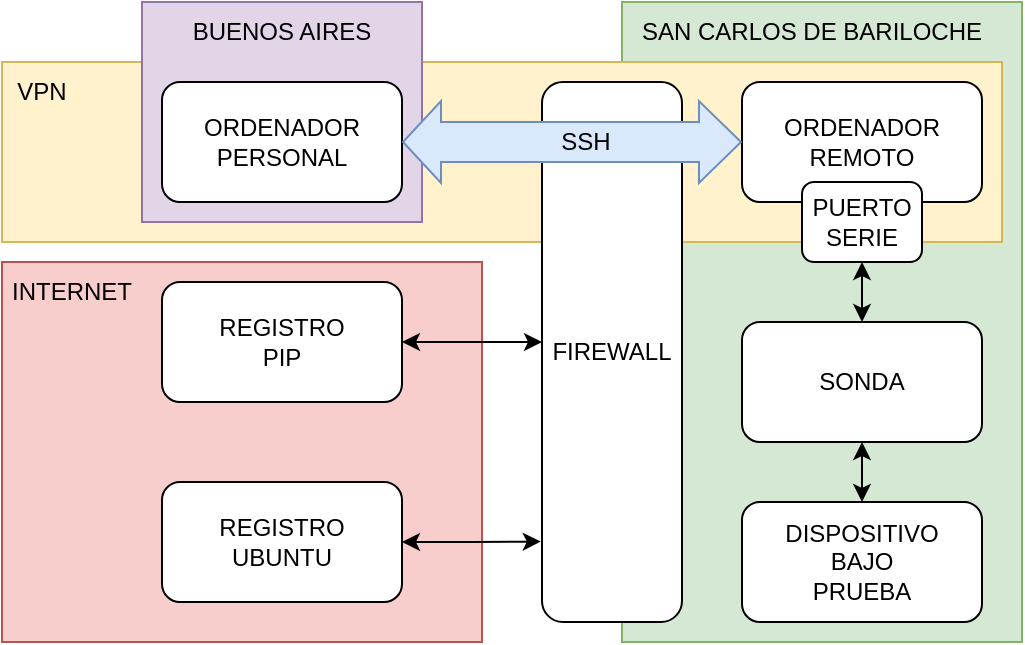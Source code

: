 <mxfile version="18.0.1" type="device"><diagram id="ax5S6VlDBd1XwIk1xEhJ" name="Page-1"><mxGraphModel dx="868" dy="429" grid="1" gridSize="10" guides="1" tooltips="1" connect="1" arrows="1" fold="1" page="1" pageScale="1" pageWidth="1169" pageHeight="827" math="0" shadow="0"><root><mxCell id="0"/><mxCell id="1" parent="0"/><mxCell id="ip2NA2uZZuKjZMIJIXQy-27" value="" style="rounded=0;whiteSpace=wrap;html=1;strokeColor=#b85450;fillColor=#f8cecc;" vertex="1" parent="1"><mxGeometry x="90" y="190" width="240" height="190" as="geometry"/></mxCell><mxCell id="ip2NA2uZZuKjZMIJIXQy-12" value="" style="rounded=0;whiteSpace=wrap;html=1;fillColor=#d5e8d4;strokeColor=#82b366;" vertex="1" parent="1"><mxGeometry x="400" y="60" width="200" height="320" as="geometry"/></mxCell><mxCell id="ip2NA2uZZuKjZMIJIXQy-16" value="" style="rounded=0;whiteSpace=wrap;html=1;fillColor=#fff2cc;strokeColor=#d6b656;" vertex="1" parent="1"><mxGeometry x="90" y="90" width="500" height="90" as="geometry"/></mxCell><mxCell id="ip2NA2uZZuKjZMIJIXQy-18" value="" style="rounded=0;whiteSpace=wrap;html=1;fillColor=#e1d5e7;strokeColor=#9673a6;" vertex="1" parent="1"><mxGeometry x="160" y="60" width="140" height="110" as="geometry"/></mxCell><mxCell id="ip2NA2uZZuKjZMIJIXQy-1" value="&lt;div&gt;ORDENADOR&lt;/div&gt;&lt;div&gt;PERSONAL&lt;/div&gt;" style="rounded=1;whiteSpace=wrap;html=1;" vertex="1" parent="1"><mxGeometry x="170" y="100" width="120" height="60" as="geometry"/></mxCell><mxCell id="ip2NA2uZZuKjZMIJIXQy-2" value="&lt;div&gt;ORDENADOR&lt;/div&gt;&lt;div&gt;REMOTO&lt;br&gt;&lt;/div&gt;" style="rounded=1;whiteSpace=wrap;html=1;" vertex="1" parent="1"><mxGeometry x="460" y="100" width="120" height="60" as="geometry"/></mxCell><mxCell id="ip2NA2uZZuKjZMIJIXQy-14" style="edgeStyle=orthogonalEdgeStyle;rounded=0;orthogonalLoop=1;jettySize=auto;html=1;exitX=0.5;exitY=1;exitDx=0;exitDy=0;entryX=0.5;entryY=0;entryDx=0;entryDy=0;startArrow=classic;startFill=1;" edge="1" parent="1" source="ip2NA2uZZuKjZMIJIXQy-3" target="ip2NA2uZZuKjZMIJIXQy-5"><mxGeometry relative="1" as="geometry"/></mxCell><mxCell id="ip2NA2uZZuKjZMIJIXQy-3" value="SONDA" style="rounded=1;whiteSpace=wrap;html=1;" vertex="1" parent="1"><mxGeometry x="460" y="220" width="120" height="60" as="geometry"/></mxCell><mxCell id="ip2NA2uZZuKjZMIJIXQy-13" style="edgeStyle=orthogonalEdgeStyle;rounded=0;orthogonalLoop=1;jettySize=auto;html=1;exitX=0.5;exitY=1;exitDx=0;exitDy=0;startArrow=classic;startFill=1;" edge="1" parent="1" source="ip2NA2uZZuKjZMIJIXQy-4" target="ip2NA2uZZuKjZMIJIXQy-3"><mxGeometry relative="1" as="geometry"/></mxCell><mxCell id="ip2NA2uZZuKjZMIJIXQy-4" value="&lt;div&gt;PUERTO&lt;/div&gt;&lt;div&gt;SERIE&lt;br&gt;&lt;/div&gt;" style="rounded=1;whiteSpace=wrap;html=1;" vertex="1" parent="1"><mxGeometry x="490" y="150" width="60" height="40" as="geometry"/></mxCell><mxCell id="ip2NA2uZZuKjZMIJIXQy-5" value="&lt;div&gt;DISPOSITIVO&lt;/div&gt;&lt;div&gt;BAJO&lt;/div&gt;&lt;div&gt;PRUEBA&lt;br&gt;&lt;/div&gt;" style="rounded=1;whiteSpace=wrap;html=1;" vertex="1" parent="1"><mxGeometry x="460" y="310" width="120" height="60" as="geometry"/></mxCell><mxCell id="ip2NA2uZZuKjZMIJIXQy-20" style="edgeStyle=orthogonalEdgeStyle;rounded=0;orthogonalLoop=1;jettySize=auto;html=1;exitX=1;exitY=0.5;exitDx=0;exitDy=0;startArrow=classic;startFill=1;" edge="1" parent="1" source="ip2NA2uZZuKjZMIJIXQy-6"><mxGeometry relative="1" as="geometry"><mxPoint x="360" y="230" as="targetPoint"/></mxGeometry></mxCell><mxCell id="ip2NA2uZZuKjZMIJIXQy-6" value="&lt;div&gt;REGISTRO&lt;/div&gt;&lt;div&gt;PIP&lt;br&gt;&lt;/div&gt;" style="rounded=1;whiteSpace=wrap;html=1;" vertex="1" parent="1"><mxGeometry x="170" y="200" width="120" height="60" as="geometry"/></mxCell><mxCell id="ip2NA2uZZuKjZMIJIXQy-21" style="edgeStyle=orthogonalEdgeStyle;rounded=0;orthogonalLoop=1;jettySize=auto;html=1;exitX=1;exitY=0.5;exitDx=0;exitDy=0;entryX=-0.009;entryY=0.851;entryDx=0;entryDy=0;entryPerimeter=0;startArrow=classic;startFill=1;" edge="1" parent="1" source="ip2NA2uZZuKjZMIJIXQy-8" target="ip2NA2uZZuKjZMIJIXQy-10"><mxGeometry relative="1" as="geometry"/></mxCell><mxCell id="ip2NA2uZZuKjZMIJIXQy-8" value="&lt;div&gt;REGISTRO&lt;/div&gt;&lt;div&gt;UBUNTU&lt;br&gt;&lt;/div&gt;" style="rounded=1;whiteSpace=wrap;html=1;" vertex="1" parent="1"><mxGeometry x="170" y="300" width="120" height="60" as="geometry"/></mxCell><mxCell id="ip2NA2uZZuKjZMIJIXQy-10" value="FIREWALL" style="rounded=1;whiteSpace=wrap;html=1;" vertex="1" parent="1"><mxGeometry x="360" y="100" width="70" height="270" as="geometry"/></mxCell><mxCell id="ip2NA2uZZuKjZMIJIXQy-15" value="SAN CARLOS DE BARILOCHE" style="text;html=1;strokeColor=none;fillColor=none;align=center;verticalAlign=middle;whiteSpace=wrap;rounded=0;" vertex="1" parent="1"><mxGeometry x="405" y="60" width="180" height="30" as="geometry"/></mxCell><mxCell id="ip2NA2uZZuKjZMIJIXQy-17" value="VPN" style="text;html=1;strokeColor=none;fillColor=none;align=center;verticalAlign=middle;whiteSpace=wrap;rounded=0;" vertex="1" parent="1"><mxGeometry x="90" y="90" width="40" height="30" as="geometry"/></mxCell><mxCell id="ip2NA2uZZuKjZMIJIXQy-19" value="BUENOS AIRES" style="text;html=1;strokeColor=none;fillColor=none;align=center;verticalAlign=middle;whiteSpace=wrap;rounded=0;" vertex="1" parent="1"><mxGeometry x="175" y="60" width="110" height="30" as="geometry"/></mxCell><mxCell id="ip2NA2uZZuKjZMIJIXQy-22" value="" style="shape=flexArrow;endArrow=classic;startArrow=classic;html=1;rounded=0;entryX=0;entryY=0.5;entryDx=0;entryDy=0;exitX=1;exitY=0.5;exitDx=0;exitDy=0;fillColor=#dae8fc;strokeColor=#6c8ebf;width=20;endSize=6.669;" edge="1" parent="1" source="ip2NA2uZZuKjZMIJIXQy-1" target="ip2NA2uZZuKjZMIJIXQy-2"><mxGeometry width="100" height="100" relative="1" as="geometry"><mxPoint x="250" y="260" as="sourcePoint"/><mxPoint x="350" y="160" as="targetPoint"/></mxGeometry></mxCell><mxCell id="ip2NA2uZZuKjZMIJIXQy-23" value="SSH" style="text;html=1;strokeColor=none;fillColor=none;align=center;verticalAlign=middle;whiteSpace=wrap;rounded=0;" vertex="1" parent="1"><mxGeometry x="362" y="120" width="40" height="20" as="geometry"/></mxCell><mxCell id="ip2NA2uZZuKjZMIJIXQy-28" value="INTERNET" style="text;html=1;strokeColor=none;fillColor=none;align=center;verticalAlign=middle;whiteSpace=wrap;rounded=0;" vertex="1" parent="1"><mxGeometry x="90" y="190" width="70" height="30" as="geometry"/></mxCell></root></mxGraphModel></diagram></mxfile>